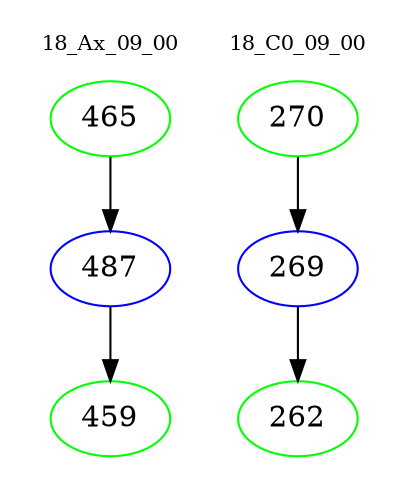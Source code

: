 digraph{
subgraph cluster_0 {
color = white
label = "18_Ax_09_00";
fontsize=10;
T0_465 [label="465", color="green"]
T0_465 -> T0_487 [color="black"]
T0_487 [label="487", color="blue"]
T0_487 -> T0_459 [color="black"]
T0_459 [label="459", color="green"]
}
subgraph cluster_1 {
color = white
label = "18_C0_09_00";
fontsize=10;
T1_270 [label="270", color="green"]
T1_270 -> T1_269 [color="black"]
T1_269 [label="269", color="blue"]
T1_269 -> T1_262 [color="black"]
T1_262 [label="262", color="green"]
}
}
